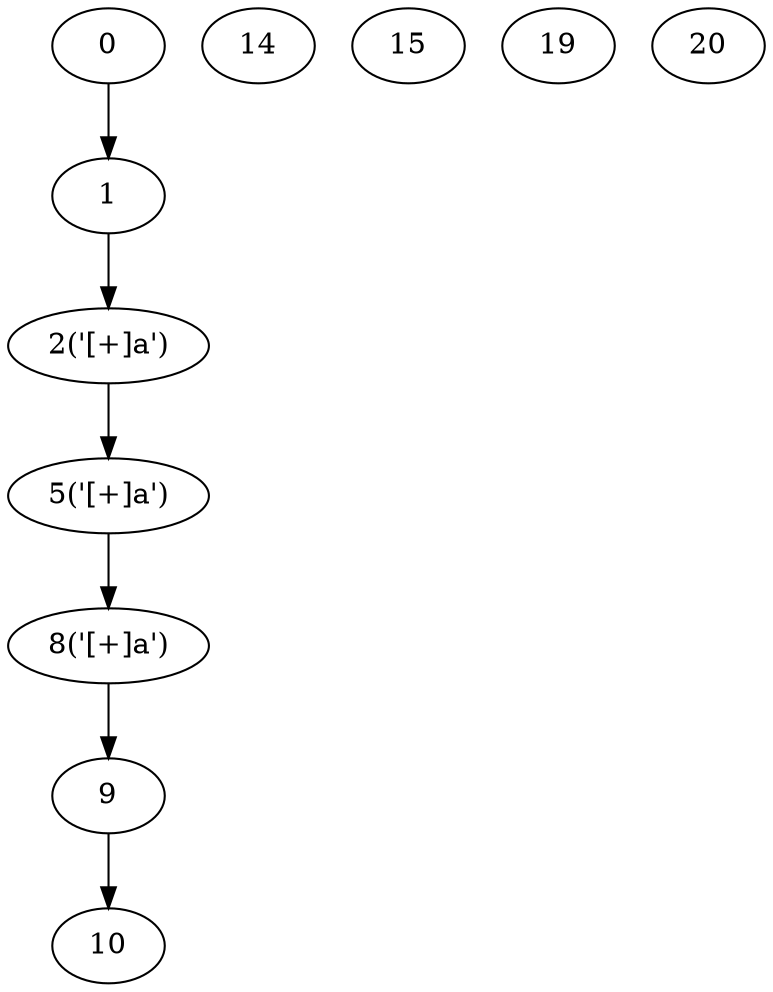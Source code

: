 digraph g {
	0 ;
	1 ;
	2 [label="2('[+]a')"];
	5 [label="5('[+]a')"];
	8 [label="8('[+]a')"];
	9 ;
	9 ;
	10 ;
	10 ;
	14 ;
	15 ;
	19 ;
	20 ;
	0->1;
	1->2;
	2->5;
	5->8;
	8->9;
	9->10;
}

